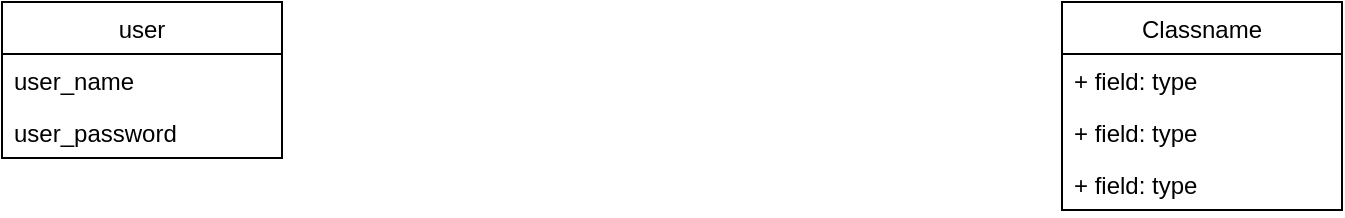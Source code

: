 <mxfile version="16.6.2" type="github">
  <diagram name="Page-1" id="a7904f86-f2b4-8e86-fa97-74104820619b">
    <mxGraphModel dx="1185" dy="662" grid="1" gridSize="10" guides="1" tooltips="1" connect="1" arrows="1" fold="1" page="1" pageScale="1" pageWidth="2336" pageHeight="1654" background="none" math="0" shadow="0">
      <root>
        <mxCell id="0" />
        <mxCell id="1" parent="0" />
        <mxCell id="pmvQU-oShNDmloLE6337-3" value="user" style="swimlane;fontStyle=0;childLayout=stackLayout;horizontal=1;startSize=26;fillColor=none;horizontalStack=0;resizeParent=1;resizeParentMax=0;resizeLast=0;collapsible=1;marginBottom=0;" vertex="1" parent="1">
          <mxGeometry x="100" y="90" width="140" height="78" as="geometry">
            <mxRectangle x="290" y="180" width="60" height="26" as="alternateBounds" />
          </mxGeometry>
        </mxCell>
        <mxCell id="pmvQU-oShNDmloLE6337-4" value="user_name" style="text;strokeColor=none;fillColor=none;align=left;verticalAlign=top;spacingLeft=4;spacingRight=4;overflow=hidden;rotatable=0;points=[[0,0.5],[1,0.5]];portConstraint=eastwest;" vertex="1" parent="pmvQU-oShNDmloLE6337-3">
          <mxGeometry y="26" width="140" height="26" as="geometry" />
        </mxCell>
        <mxCell id="pmvQU-oShNDmloLE6337-5" value="user_password" style="text;strokeColor=none;fillColor=none;align=left;verticalAlign=top;spacingLeft=4;spacingRight=4;overflow=hidden;rotatable=0;points=[[0,0.5],[1,0.5]];portConstraint=eastwest;" vertex="1" parent="pmvQU-oShNDmloLE6337-3">
          <mxGeometry y="52" width="140" height="26" as="geometry" />
        </mxCell>
        <mxCell id="pmvQU-oShNDmloLE6337-8" value="Classname" style="swimlane;fontStyle=0;childLayout=stackLayout;horizontal=1;startSize=26;fillColor=none;horizontalStack=0;resizeParent=1;resizeParentMax=0;resizeLast=0;collapsible=1;marginBottom=0;" vertex="1" parent="1">
          <mxGeometry x="630" y="90" width="140" height="104" as="geometry" />
        </mxCell>
        <mxCell id="pmvQU-oShNDmloLE6337-9" value="+ field: type" style="text;strokeColor=none;fillColor=none;align=left;verticalAlign=top;spacingLeft=4;spacingRight=4;overflow=hidden;rotatable=0;points=[[0,0.5],[1,0.5]];portConstraint=eastwest;" vertex="1" parent="pmvQU-oShNDmloLE6337-8">
          <mxGeometry y="26" width="140" height="26" as="geometry" />
        </mxCell>
        <mxCell id="pmvQU-oShNDmloLE6337-10" value="+ field: type" style="text;strokeColor=none;fillColor=none;align=left;verticalAlign=top;spacingLeft=4;spacingRight=4;overflow=hidden;rotatable=0;points=[[0,0.5],[1,0.5]];portConstraint=eastwest;" vertex="1" parent="pmvQU-oShNDmloLE6337-8">
          <mxGeometry y="52" width="140" height="26" as="geometry" />
        </mxCell>
        <mxCell id="pmvQU-oShNDmloLE6337-11" value="+ field: type" style="text;strokeColor=none;fillColor=none;align=left;verticalAlign=top;spacingLeft=4;spacingRight=4;overflow=hidden;rotatable=0;points=[[0,0.5],[1,0.5]];portConstraint=eastwest;" vertex="1" parent="pmvQU-oShNDmloLE6337-8">
          <mxGeometry y="78" width="140" height="26" as="geometry" />
        </mxCell>
      </root>
    </mxGraphModel>
  </diagram>
</mxfile>
